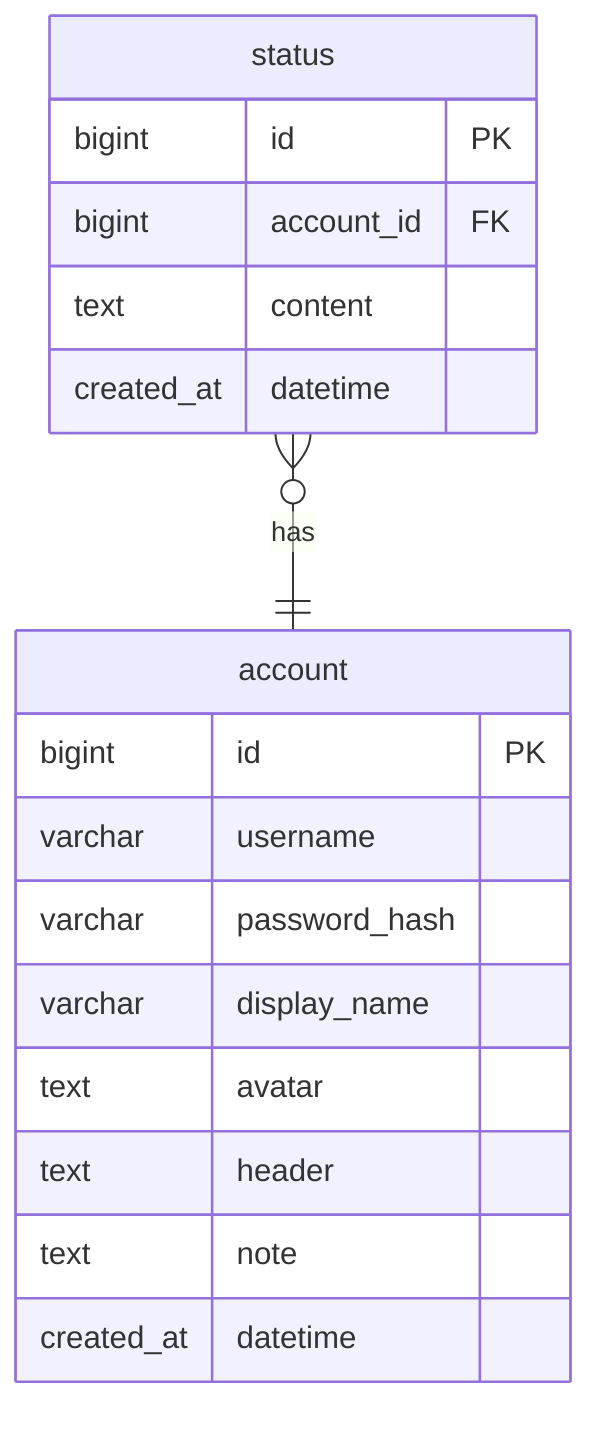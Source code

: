 erDiagram
    account {
        bigint id PK
        varchar username
        varchar password_hash
        varchar display_name
        text    avatar
        text    header
        text    note
        created_at  datetime
    }

    status {
        bigint id PK
        bigint account_id FK
        text   content
        created_at datetime
    }

    status }o--|| account : has